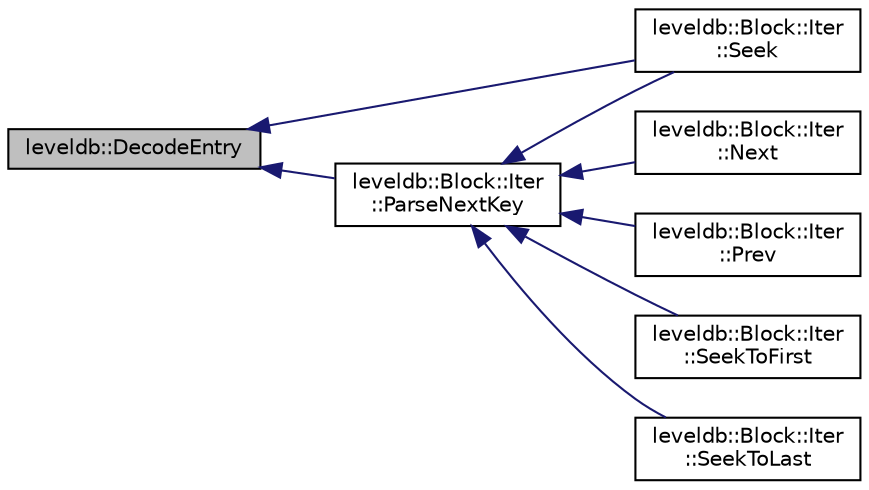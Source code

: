 digraph "leveldb::DecodeEntry"
{
  edge [fontname="Helvetica",fontsize="10",labelfontname="Helvetica",labelfontsize="10"];
  node [fontname="Helvetica",fontsize="10",shape=record];
  rankdir="LR";
  Node1 [label="leveldb::DecodeEntry",height=0.2,width=0.4,color="black", fillcolor="grey75", style="filled" fontcolor="black"];
  Node1 -> Node2 [dir="back",color="midnightblue",fontsize="10",style="solid"];
  Node2 [label="leveldb::Block::Iter\l::Seek",height=0.2,width=0.4,color="black", fillcolor="white", style="filled",URL="$classleveldb_1_1_block_1_1_iter.html#a3dcefc0609937b33c046ac7fafb52ad7"];
  Node1 -> Node3 [dir="back",color="midnightblue",fontsize="10",style="solid"];
  Node3 [label="leveldb::Block::Iter\l::ParseNextKey",height=0.2,width=0.4,color="black", fillcolor="white", style="filled",URL="$classleveldb_1_1_block_1_1_iter.html#abb8c89f7256e79148d942ddbc4351775"];
  Node3 -> Node4 [dir="back",color="midnightblue",fontsize="10",style="solid"];
  Node4 [label="leveldb::Block::Iter\l::Next",height=0.2,width=0.4,color="black", fillcolor="white", style="filled",URL="$classleveldb_1_1_block_1_1_iter.html#a27dacbefa903333a5ad003ccd3e424b6"];
  Node3 -> Node5 [dir="back",color="midnightblue",fontsize="10",style="solid"];
  Node5 [label="leveldb::Block::Iter\l::Prev",height=0.2,width=0.4,color="black", fillcolor="white", style="filled",URL="$classleveldb_1_1_block_1_1_iter.html#a096747ff77d5090579fe4cd4e464a3c9"];
  Node3 -> Node2 [dir="back",color="midnightblue",fontsize="10",style="solid"];
  Node3 -> Node6 [dir="back",color="midnightblue",fontsize="10",style="solid"];
  Node6 [label="leveldb::Block::Iter\l::SeekToFirst",height=0.2,width=0.4,color="black", fillcolor="white", style="filled",URL="$classleveldb_1_1_block_1_1_iter.html#aecc19bb6d8a219e7fb8e695fb5b57bd3"];
  Node3 -> Node7 [dir="back",color="midnightblue",fontsize="10",style="solid"];
  Node7 [label="leveldb::Block::Iter\l::SeekToLast",height=0.2,width=0.4,color="black", fillcolor="white", style="filled",URL="$classleveldb_1_1_block_1_1_iter.html#a3007d98d17a03138c629fc2b2eb56204"];
}
